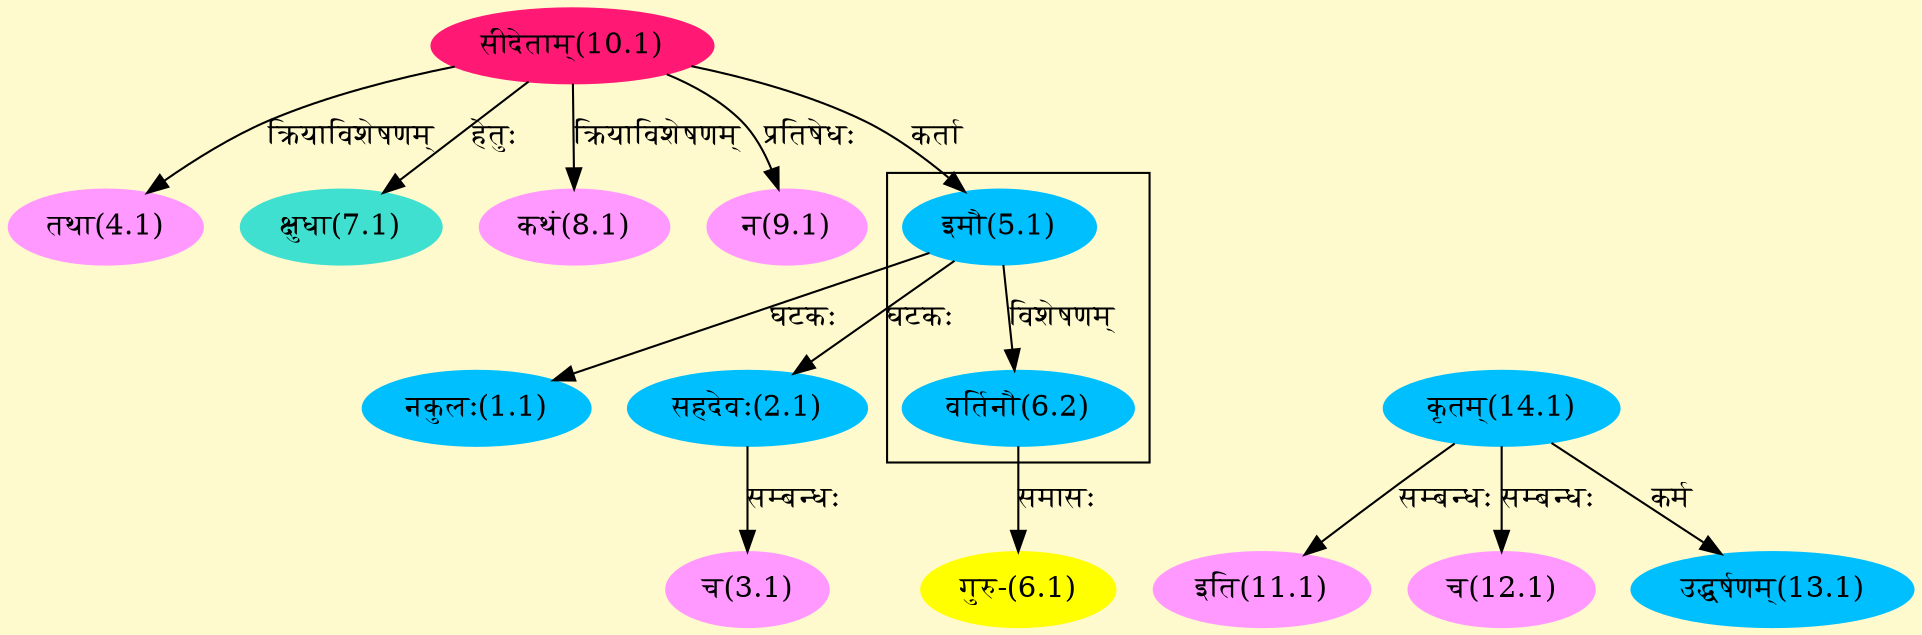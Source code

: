 digraph G{
rankdir=BT;
 compound=true;
 bgcolor="lemonchiffon1";

subgraph cluster_1{
Node6_2 [style=filled, color="#00BFFF" label = "वर्तिनौ(6.2)"]
Node5_1 [style=filled, color="#00BFFF" label = "इमौ(5.1)"]

}
Node1_1 [style=filled, color="#00BFFF" label = "नकुलः(1.1)"]
Node5_1 [style=filled, color="#00BFFF" label = "इमौ(5.1)"]
Node2_1 [style=filled, color="#00BFFF" label = "सहदेवः(2.1)"]
Node3_1 [style=filled, color="#FF99FF" label = "च(3.1)"]
Node4_1 [style=filled, color="#FF99FF" label = "तथा(4.1)"]
Node10_1 [style=filled, color="#FF1975" label = "सीदेताम्(10.1)"]
Node6_1 [style=filled, color="#FFFF00" label = "गुरु-(6.1)"]
Node6_2 [style=filled, color="#00BFFF" label = "वर्तिनौ(6.2)"]
Node7_1 [style=filled, color="#40E0D0" label = "क्षुधा(7.1)"]
Node8_1 [style=filled, color="#FF99FF" label = "कथं(8.1)"]
Node9_1 [style=filled, color="#FF99FF" label = "न(9.1)"]
Node11_1 [style=filled, color="#FF99FF" label = "इति(11.1)"]
Node14_1 [style=filled, color="#00BFFF" label = "कृतम्(14.1)"]
Node12_1 [style=filled, color="#FF99FF" label = "च(12.1)"]
Node13_1 [style=filled, color="#00BFFF" label = "उद्धर्षणम्(13.1)"]
/* Start of Relations section */

Node1_1 -> Node5_1 [  label="घटकः"  dir="back" ]
Node2_1 -> Node5_1 [  label="घटकः"  dir="back" ]
Node3_1 -> Node2_1 [  label="सम्बन्धः"  dir="back" ]
Node4_1 -> Node10_1 [  label="क्रियाविशेषणम्"  dir="back" ]
Node5_1 -> Node10_1 [  label="कर्ता"  dir="back" ]
Node6_1 -> Node6_2 [  label="समासः"  dir="back" ]
Node6_2 -> Node5_1 [  label="विशेषणम्"  dir="back" ]
Node7_1 -> Node10_1 [  label="हेतुः"  dir="back" ]
Node8_1 -> Node10_1 [  label="क्रियाविशेषणम्"  dir="back" ]
Node9_1 -> Node10_1 [  label="प्रतिषेधः"  dir="back" ]
Node11_1 -> Node14_1 [  label="सम्बन्धः"  dir="back" ]
Node12_1 -> Node14_1 [  label="सम्बन्धः"  dir="back" ]
Node13_1 -> Node14_1 [  label="कर्म"  dir="back" ]
}
